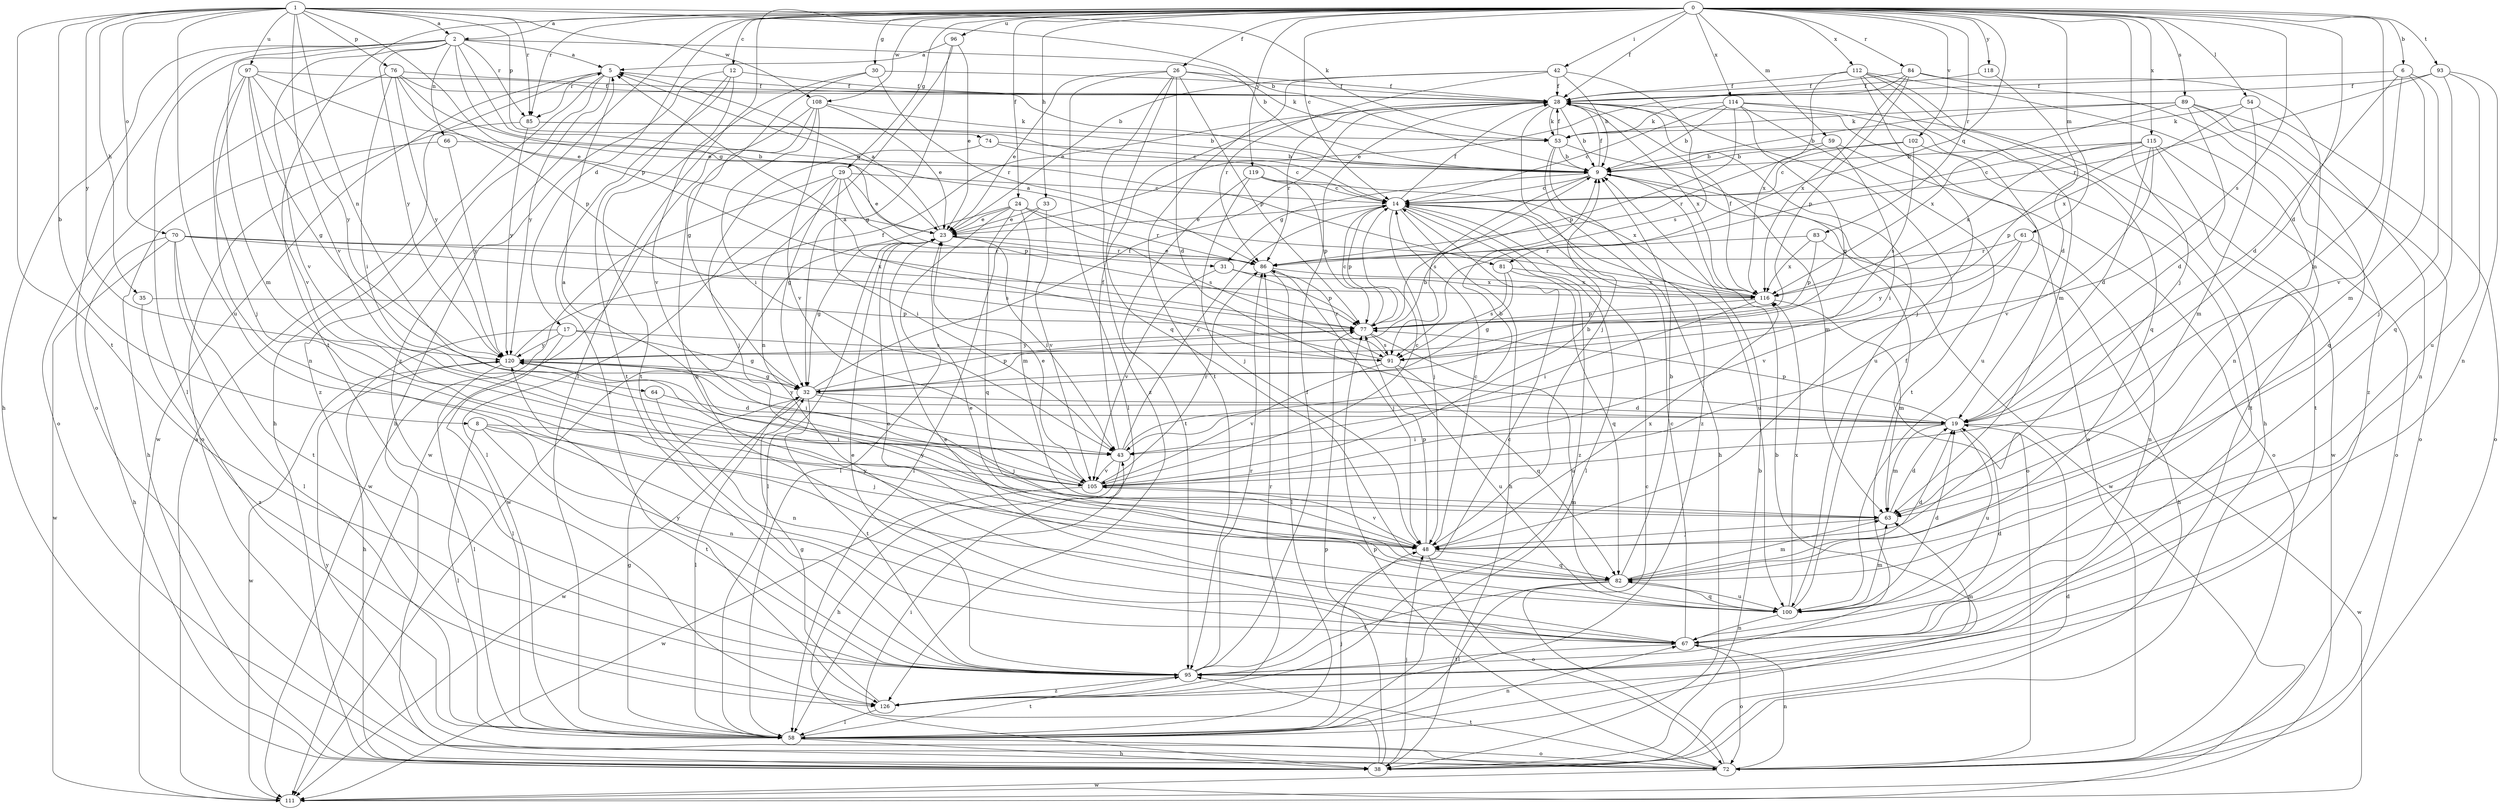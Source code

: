 strict digraph  {
0;
1;
2;
5;
6;
8;
9;
12;
14;
17;
19;
23;
24;
26;
28;
29;
30;
31;
32;
33;
35;
38;
42;
43;
48;
53;
54;
58;
59;
61;
63;
64;
66;
67;
70;
72;
74;
76;
77;
81;
82;
83;
84;
85;
86;
89;
91;
93;
95;
96;
97;
100;
102;
105;
108;
111;
112;
114;
115;
116;
118;
119;
120;
126;
0 -> 2  [label=a];
0 -> 6  [label=b];
0 -> 12  [label=c];
0 -> 14  [label=c];
0 -> 17  [label=d];
0 -> 19  [label=d];
0 -> 24  [label=f];
0 -> 26  [label=f];
0 -> 28  [label=f];
0 -> 29  [label=g];
0 -> 30  [label=g];
0 -> 33  [label=h];
0 -> 42  [label=i];
0 -> 48  [label=j];
0 -> 54  [label=l];
0 -> 58  [label=l];
0 -> 59  [label=m];
0 -> 61  [label=m];
0 -> 63  [label=m];
0 -> 81  [label=q];
0 -> 83  [label=r];
0 -> 84  [label=r];
0 -> 85  [label=r];
0 -> 89  [label=s];
0 -> 91  [label=s];
0 -> 93  [label=t];
0 -> 95  [label=t];
0 -> 96  [label=u];
0 -> 102  [label=v];
0 -> 108  [label=w];
0 -> 112  [label=x];
0 -> 114  [label=x];
0 -> 115  [label=x];
0 -> 118  [label=y];
0 -> 119  [label=y];
0 -> 126  [label=z];
1 -> 2  [label=a];
1 -> 8  [label=b];
1 -> 9  [label=b];
1 -> 35  [label=h];
1 -> 53  [label=k];
1 -> 64  [label=n];
1 -> 70  [label=o];
1 -> 74  [label=p];
1 -> 76  [label=p];
1 -> 77  [label=p];
1 -> 85  [label=r];
1 -> 95  [label=t];
1 -> 97  [label=u];
1 -> 100  [label=u];
1 -> 105  [label=v];
1 -> 108  [label=w];
1 -> 120  [label=y];
2 -> 5  [label=a];
2 -> 9  [label=b];
2 -> 31  [label=g];
2 -> 38  [label=h];
2 -> 58  [label=l];
2 -> 63  [label=m];
2 -> 66  [label=n];
2 -> 72  [label=o];
2 -> 81  [label=q];
2 -> 85  [label=r];
2 -> 105  [label=v];
2 -> 120  [label=y];
5 -> 28  [label=f];
5 -> 38  [label=h];
5 -> 85  [label=r];
5 -> 111  [label=w];
5 -> 120  [label=y];
5 -> 126  [label=z];
6 -> 19  [label=d];
6 -> 28  [label=f];
6 -> 48  [label=j];
6 -> 63  [label=m];
6 -> 105  [label=v];
8 -> 43  [label=i];
8 -> 48  [label=j];
8 -> 58  [label=l];
8 -> 67  [label=n];
8 -> 95  [label=t];
9 -> 14  [label=c];
9 -> 28  [label=f];
9 -> 31  [label=g];
9 -> 72  [label=o];
9 -> 91  [label=s];
9 -> 111  [label=w];
12 -> 28  [label=f];
12 -> 38  [label=h];
12 -> 95  [label=t];
12 -> 105  [label=v];
12 -> 126  [label=z];
14 -> 23  [label=e];
14 -> 28  [label=f];
14 -> 38  [label=h];
14 -> 48  [label=j];
14 -> 58  [label=l];
14 -> 77  [label=p];
14 -> 100  [label=u];
14 -> 126  [label=z];
17 -> 32  [label=g];
17 -> 38  [label=h];
17 -> 58  [label=l];
17 -> 91  [label=s];
17 -> 120  [label=y];
19 -> 43  [label=i];
19 -> 63  [label=m];
19 -> 77  [label=p];
19 -> 100  [label=u];
19 -> 111  [label=w];
19 -> 120  [label=y];
23 -> 5  [label=a];
23 -> 32  [label=g];
23 -> 43  [label=i];
23 -> 58  [label=l];
23 -> 86  [label=r];
24 -> 23  [label=e];
24 -> 58  [label=l];
24 -> 63  [label=m];
24 -> 82  [label=q];
24 -> 86  [label=r];
24 -> 91  [label=s];
24 -> 111  [label=w];
26 -> 19  [label=d];
26 -> 23  [label=e];
26 -> 28  [label=f];
26 -> 53  [label=k];
26 -> 58  [label=l];
26 -> 77  [label=p];
26 -> 82  [label=q];
26 -> 126  [label=z];
28 -> 9  [label=b];
28 -> 48  [label=j];
28 -> 53  [label=k];
28 -> 72  [label=o];
28 -> 86  [label=r];
28 -> 100  [label=u];
28 -> 116  [label=x];
29 -> 14  [label=c];
29 -> 23  [label=e];
29 -> 32  [label=g];
29 -> 43  [label=i];
29 -> 58  [label=l];
29 -> 77  [label=p];
29 -> 111  [label=w];
30 -> 28  [label=f];
30 -> 32  [label=g];
30 -> 86  [label=r];
30 -> 95  [label=t];
31 -> 77  [label=p];
31 -> 105  [label=v];
31 -> 116  [label=x];
32 -> 9  [label=b];
32 -> 19  [label=d];
32 -> 28  [label=f];
32 -> 48  [label=j];
32 -> 58  [label=l];
32 -> 77  [label=p];
32 -> 95  [label=t];
32 -> 111  [label=w];
33 -> 23  [label=e];
33 -> 58  [label=l];
33 -> 105  [label=v];
35 -> 77  [label=p];
35 -> 126  [label=z];
38 -> 9  [label=b];
38 -> 19  [label=d];
38 -> 43  [label=i];
38 -> 48  [label=j];
38 -> 77  [label=p];
42 -> 9  [label=b];
42 -> 23  [label=e];
42 -> 28  [label=f];
42 -> 86  [label=r];
42 -> 91  [label=s];
42 -> 95  [label=t];
43 -> 9  [label=b];
43 -> 14  [label=c];
43 -> 28  [label=f];
43 -> 38  [label=h];
43 -> 105  [label=v];
48 -> 14  [label=c];
48 -> 72  [label=o];
48 -> 77  [label=p];
48 -> 82  [label=q];
48 -> 105  [label=v];
48 -> 116  [label=x];
48 -> 120  [label=y];
53 -> 9  [label=b];
53 -> 28  [label=f];
53 -> 38  [label=h];
53 -> 63  [label=m];
53 -> 126  [label=z];
54 -> 53  [label=k];
54 -> 63  [label=m];
54 -> 72  [label=o];
54 -> 116  [label=x];
58 -> 9  [label=b];
58 -> 32  [label=g];
58 -> 38  [label=h];
58 -> 48  [label=j];
58 -> 67  [label=n];
58 -> 72  [label=o];
58 -> 95  [label=t];
59 -> 9  [label=b];
59 -> 43  [label=i];
59 -> 72  [label=o];
59 -> 86  [label=r];
61 -> 67  [label=n];
61 -> 86  [label=r];
61 -> 105  [label=v];
61 -> 120  [label=y];
63 -> 19  [label=d];
63 -> 48  [label=j];
64 -> 19  [label=d];
64 -> 67  [label=n];
66 -> 9  [label=b];
66 -> 38  [label=h];
66 -> 120  [label=y];
67 -> 14  [label=c];
67 -> 19  [label=d];
67 -> 23  [label=e];
67 -> 72  [label=o];
67 -> 95  [label=t];
70 -> 38  [label=h];
70 -> 58  [label=l];
70 -> 86  [label=r];
70 -> 91  [label=s];
70 -> 95  [label=t];
70 -> 111  [label=w];
70 -> 116  [label=x];
72 -> 14  [label=c];
72 -> 67  [label=n];
72 -> 77  [label=p];
72 -> 95  [label=t];
72 -> 111  [label=w];
72 -> 120  [label=y];
74 -> 9  [label=b];
74 -> 14  [label=c];
74 -> 48  [label=j];
76 -> 9  [label=b];
76 -> 23  [label=e];
76 -> 28  [label=f];
76 -> 43  [label=i];
76 -> 72  [label=o];
76 -> 77  [label=p];
76 -> 120  [label=y];
77 -> 14  [label=c];
77 -> 91  [label=s];
77 -> 100  [label=u];
77 -> 120  [label=y];
81 -> 32  [label=g];
81 -> 82  [label=q];
81 -> 91  [label=s];
81 -> 116  [label=x];
82 -> 9  [label=b];
82 -> 19  [label=d];
82 -> 23  [label=e];
82 -> 58  [label=l];
82 -> 63  [label=m];
82 -> 95  [label=t];
82 -> 100  [label=u];
82 -> 120  [label=y];
83 -> 38  [label=h];
83 -> 77  [label=p];
83 -> 86  [label=r];
83 -> 116  [label=x];
84 -> 23  [label=e];
84 -> 28  [label=f];
84 -> 67  [label=n];
84 -> 77  [label=p];
84 -> 116  [label=x];
84 -> 126  [label=z];
85 -> 9  [label=b];
85 -> 14  [label=c];
85 -> 72  [label=o];
85 -> 120  [label=y];
86 -> 23  [label=e];
86 -> 48  [label=j];
86 -> 58  [label=l];
86 -> 116  [label=x];
89 -> 9  [label=b];
89 -> 19  [label=d];
89 -> 53  [label=k];
89 -> 67  [label=n];
89 -> 72  [label=o];
89 -> 82  [label=q];
89 -> 116  [label=x];
91 -> 5  [label=a];
91 -> 82  [label=q];
91 -> 86  [label=r];
91 -> 100  [label=u];
91 -> 105  [label=v];
93 -> 28  [label=f];
93 -> 67  [label=n];
93 -> 82  [label=q];
93 -> 86  [label=r];
93 -> 100  [label=u];
95 -> 14  [label=c];
95 -> 23  [label=e];
95 -> 28  [label=f];
95 -> 63  [label=m];
95 -> 86  [label=r];
95 -> 120  [label=y];
95 -> 126  [label=z];
96 -> 5  [label=a];
96 -> 23  [label=e];
96 -> 32  [label=g];
96 -> 67  [label=n];
97 -> 23  [label=e];
97 -> 28  [label=f];
97 -> 32  [label=g];
97 -> 48  [label=j];
97 -> 67  [label=n];
97 -> 105  [label=v];
97 -> 120  [label=y];
100 -> 19  [label=d];
100 -> 23  [label=e];
100 -> 28  [label=f];
100 -> 63  [label=m];
100 -> 67  [label=n];
100 -> 82  [label=q];
100 -> 116  [label=x];
102 -> 9  [label=b];
102 -> 14  [label=c];
102 -> 91  [label=s];
102 -> 95  [label=t];
105 -> 5  [label=a];
105 -> 9  [label=b];
105 -> 14  [label=c];
105 -> 23  [label=e];
105 -> 63  [label=m];
105 -> 86  [label=r];
105 -> 111  [label=w];
108 -> 23  [label=e];
108 -> 43  [label=i];
108 -> 53  [label=k];
108 -> 67  [label=n];
108 -> 105  [label=v];
108 -> 111  [label=w];
111 -> 5  [label=a];
112 -> 28  [label=f];
112 -> 38  [label=h];
112 -> 48  [label=j];
112 -> 58  [label=l];
112 -> 63  [label=m];
112 -> 82  [label=q];
112 -> 116  [label=x];
114 -> 9  [label=b];
114 -> 14  [label=c];
114 -> 32  [label=g];
114 -> 53  [label=k];
114 -> 77  [label=p];
114 -> 95  [label=t];
114 -> 100  [label=u];
114 -> 111  [label=w];
115 -> 9  [label=b];
115 -> 14  [label=c];
115 -> 19  [label=d];
115 -> 72  [label=o];
115 -> 77  [label=p];
115 -> 95  [label=t];
115 -> 105  [label=v];
115 -> 116  [label=x];
116 -> 5  [label=a];
116 -> 28  [label=f];
116 -> 43  [label=i];
116 -> 63  [label=m];
116 -> 77  [label=p];
118 -> 19  [label=d];
118 -> 28  [label=f];
119 -> 14  [label=c];
119 -> 48  [label=j];
119 -> 77  [label=p];
119 -> 95  [label=t];
119 -> 116  [label=x];
120 -> 28  [label=f];
120 -> 32  [label=g];
120 -> 43  [label=i];
120 -> 58  [label=l];
120 -> 111  [label=w];
126 -> 32  [label=g];
126 -> 58  [label=l];
126 -> 86  [label=r];
}
